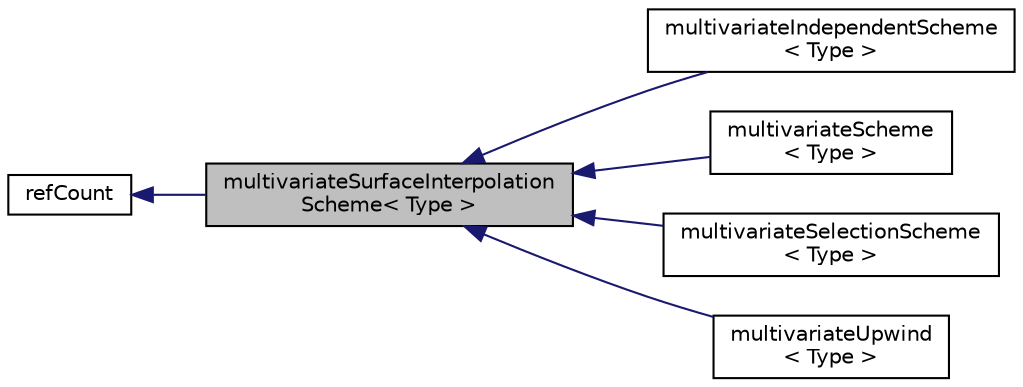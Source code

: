 digraph "multivariateSurfaceInterpolationScheme&lt; Type &gt;"
{
  bgcolor="transparent";
  edge [fontname="Helvetica",fontsize="10",labelfontname="Helvetica",labelfontsize="10"];
  node [fontname="Helvetica",fontsize="10",shape=record];
  rankdir="LR";
  Node1 [label="multivariateSurfaceInterpolation\lScheme\< Type \>",height=0.2,width=0.4,color="black", fillcolor="grey75", style="filled", fontcolor="black"];
  Node2 -> Node1 [dir="back",color="midnightblue",fontsize="10",style="solid",fontname="Helvetica"];
  Node2 [label="refCount",height=0.2,width=0.4,color="black",URL="$a02153.html",tooltip="Reference counter for various OpenFOAM components. "];
  Node1 -> Node3 [dir="back",color="midnightblue",fontsize="10",style="solid",fontname="Helvetica"];
  Node3 [label="multivariateIndependentScheme\l\< Type \>",height=0.2,width=0.4,color="black",URL="$a01595.html",tooltip="Generic multi-variate discretisation scheme class for which any of the NVD, CNVD or NVDV schemes may ..."];
  Node1 -> Node4 [dir="back",color="midnightblue",fontsize="10",style="solid",fontname="Helvetica"];
  Node4 [label="multivariateScheme\l\< Type \>",height=0.2,width=0.4,color="black",URL="$a01596.html",tooltip="Generic multi-variate discretisation scheme class which may be instantiated for any of the NVD..."];
  Node1 -> Node5 [dir="back",color="midnightblue",fontsize="10",style="solid",fontname="Helvetica"];
  Node5 [label="multivariateSelectionScheme\l\< Type \>",height=0.2,width=0.4,color="black",URL="$a01597.html",tooltip="Generic multi-variate discretisation scheme class for which any of the NVD, CNVD or NVDV schemes may ..."];
  Node1 -> Node6 [dir="back",color="midnightblue",fontsize="10",style="solid",fontname="Helvetica"];
  Node6 [label="multivariateUpwind\l\< Type \>",height=0.2,width=0.4,color="black",URL="$a01599.html",tooltip="Upwind-difference form of the multivariate surfaceInterpolationScheme. "];
}
